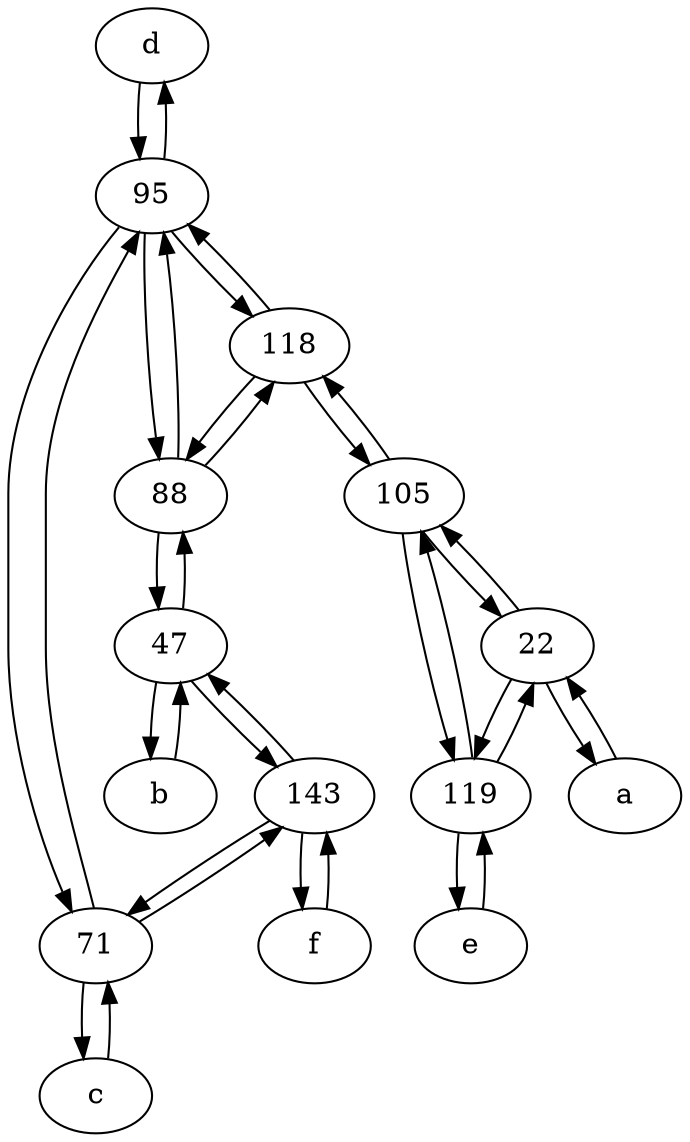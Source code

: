 digraph  {
	d [pos="20,30!"];
	e [pos="30,50!"];
	71;
	88;
	c [pos="20,10!"];
	b [pos="50,20!"];
	118;
	119;
	105;
	143;
	47;
	a [pos="40,10!"];
	f [pos="15,45!"];
	22;
	95;
	71 -> 95;
	105 -> 22;
	95 -> 118;
	88 -> 47;
	b -> 47;
	118 -> 105;
	119 -> 105;
	47 -> 143;
	a -> 22;
	22 -> a;
	118 -> 95;
	95 -> 71;
	119 -> 22;
	119 -> e;
	143 -> 47;
	22 -> 119;
	105 -> 119;
	105 -> 118;
	d -> 95;
	118 -> 88;
	71 -> 143;
	22 -> 105;
	47 -> 88;
	88 -> 95;
	143 -> f;
	47 -> b;
	143 -> 71;
	e -> 119;
	71 -> c;
	95 -> 88;
	95 -> d;
	88 -> 118;
	c -> 71;
	f -> 143;

	}